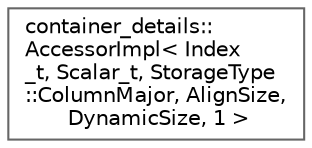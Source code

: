 digraph "Graphical Class Hierarchy"
{
 // LATEX_PDF_SIZE
  bgcolor="transparent";
  edge [fontname=Helvetica,fontsize=10,labelfontname=Helvetica,labelfontsize=10];
  node [fontname=Helvetica,fontsize=10,shape=box,height=0.2,width=0.4];
  rankdir="LR";
  Node0 [id="Node000000",label="container_details::\lAccessorImpl\< Index\l_t, Scalar_t, StorageType\l::ColumnMajor, AlignSize,\l DynamicSize, 1 \>",height=0.2,width=0.4,color="grey40", fillcolor="white", style="filled",URL="$classcontainer__details_1_1AccessorImpl_3_01Index__t_00_01Scalar__t_00_01StorageType_1_1ColumnMa796973543d848b265efb82373c342009.html",tooltip=" "];
}
